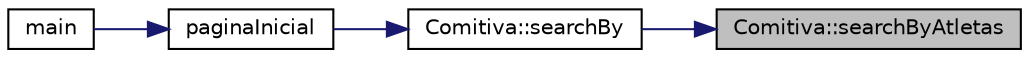 digraph "Comitiva::searchByAtletas"
{
 // LATEX_PDF_SIZE
  edge [fontname="Helvetica",fontsize="10",labelfontname="Helvetica",labelfontsize="10"];
  node [fontname="Helvetica",fontsize="10",shape=record];
  rankdir="RL";
  Node1 [label="Comitiva::searchByAtletas",height=0.2,width=0.4,color="black", fillcolor="grey75", style="filled", fontcolor="black",tooltip="Menu para procura por Atletas."];
  Node1 -> Node2 [dir="back",color="midnightblue",fontsize="10",style="solid",fontname="Helvetica"];
  Node2 [label="Comitiva::searchBy",height=0.2,width=0.4,color="black", fillcolor="white", style="filled",URL="$class_comitiva.html#a2c0ae448510e58a00b1ee64d9948b383",tooltip="Apenas chama a função de pesquisa que o utilizador escolher."];
  Node2 -> Node3 [dir="back",color="midnightblue",fontsize="10",style="solid",fontname="Helvetica"];
  Node3 [label="paginaInicial",height=0.2,width=0.4,color="black", fillcolor="white", style="filled",URL="$menu_8h.html#a96dac07912e4edb4cb4e758e0130cf0d",tooltip="Esta função é o página inicial do programa. Todos os objetivos do projeto se fazem dentro desta funçã..."];
  Node3 -> Node4 [dir="back",color="midnightblue",fontsize="10",style="solid",fontname="Helvetica"];
  Node4 [label="main",height=0.2,width=0.4,color="black", fillcolor="white", style="filled",URL="$main_8cpp.html#ae66f6b31b5ad750f1fe042a706a4e3d4",tooltip=" "];
}

